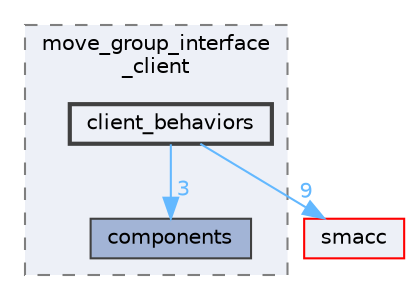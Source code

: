 digraph "smacc_client_library/move_group_interface_client/include/move_group_interface_client/client_behaviors"
{
 // LATEX_PDF_SIZE
  bgcolor="transparent";
  edge [fontname=Helvetica,fontsize=10,labelfontname=Helvetica,labelfontsize=10];
  node [fontname=Helvetica,fontsize=10,shape=box,height=0.2,width=0.4];
  compound=true
  subgraph clusterdir_e02db7fe10bb5c833242e4ba22f24fe2 {
    graph [ bgcolor="#edf0f7", pencolor="grey50", label="move_group_interface\l_client", fontname=Helvetica,fontsize=10 style="filled,dashed", URL="dir_e02db7fe10bb5c833242e4ba22f24fe2.html",tooltip=""]
  dir_2abb8ae38cd7c168f06e561466c63ded [label="components", fillcolor="#a2b4d6", color="grey25", style="filled", URL="dir_2abb8ae38cd7c168f06e561466c63ded.html",tooltip=""];
  dir_a2e4539e62a6d7b42ebff7c997f472bb [label="client_behaviors", fillcolor="#edf0f7", color="grey25", style="filled,bold", URL="dir_a2e4539e62a6d7b42ebff7c997f472bb.html",tooltip=""];
  }
  dir_6e3e4532ae0db906acb0c92fce514b9e [label="smacc", fillcolor="#edf0f7", color="red", style="filled", URL="dir_6e3e4532ae0db906acb0c92fce514b9e.html",tooltip=""];
  dir_a2e4539e62a6d7b42ebff7c997f472bb->dir_2abb8ae38cd7c168f06e561466c63ded [headlabel="3", labeldistance=1.5 headhref="dir_000014_000022.html" color="steelblue1" fontcolor="steelblue1"];
  dir_a2e4539e62a6d7b42ebff7c997f472bb->dir_6e3e4532ae0db906acb0c92fce514b9e [headlabel="9", labeldistance=1.5 headhref="dir_000014_000090.html" color="steelblue1" fontcolor="steelblue1"];
}
